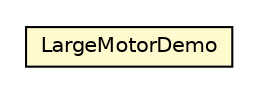 #!/usr/local/bin/dot
#
# Class diagram 
# Generated by UMLGraph version R5_6 (http://www.umlgraph.org/)
#

digraph G {
	edge [fontname="Helvetica",fontsize=10,labelfontname="Helvetica",labelfontsize=10];
	node [fontname="Helvetica",fontsize=10,shape=plaintext];
	nodesep=0.25;
	ranksep=0.5;
	// examples.hardware.actuators.motors.LargeMotorDemo
	c7449 [label=<<table title="examples.hardware.actuators.motors.LargeMotorDemo" border="0" cellborder="1" cellspacing="0" cellpadding="2" port="p" bgcolor="lemonChiffon" href="./LargeMotorDemo.html">
		<tr><td><table border="0" cellspacing="0" cellpadding="1">
<tr><td align="center" balign="center"> LargeMotorDemo </td></tr>
		</table></td></tr>
		</table>>, URL="./LargeMotorDemo.html", fontname="Helvetica", fontcolor="black", fontsize=10.0];
}

